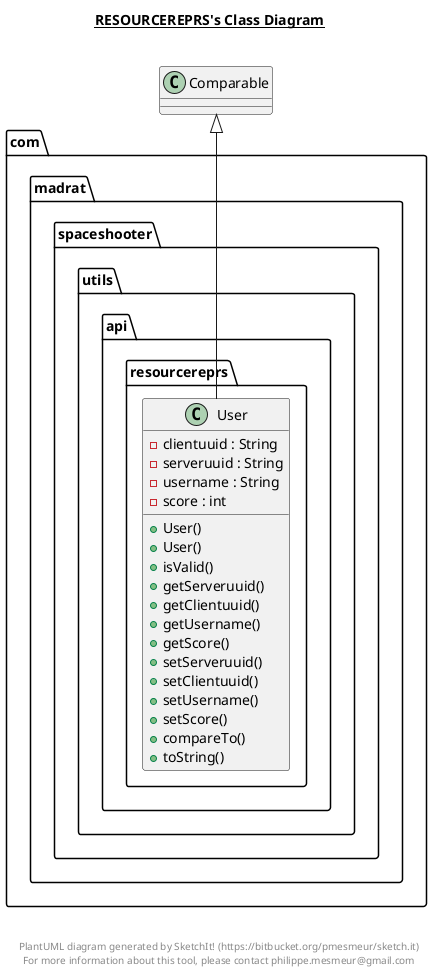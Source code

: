 @startuml

title __RESOURCEREPRS's Class Diagram__\n

  package com.madrat.spaceshooter {
    package com.madrat.spaceshooter.utils {
      package com.madrat.spaceshooter.utils.api {
        package com.madrat.spaceshooter.utils.api.resourcereprs {
          class User {
              - clientuuid : String
              - serveruuid : String
              - username : String
              - score : int
              + User()
              + User()
              + isValid()
              + getServeruuid()
              + getClientuuid()
              + getUsername()
              + getScore()
              + setServeruuid()
              + setClientuuid()
              + setUsername()
              + setScore()
              + compareTo()
              + toString()
          }
        }
      }
    }
  }
  

  User -up-|> Comparable


right footer


PlantUML diagram generated by SketchIt! (https://bitbucket.org/pmesmeur/sketch.it)
For more information about this tool, please contact philippe.mesmeur@gmail.com
endfooter

@enduml
